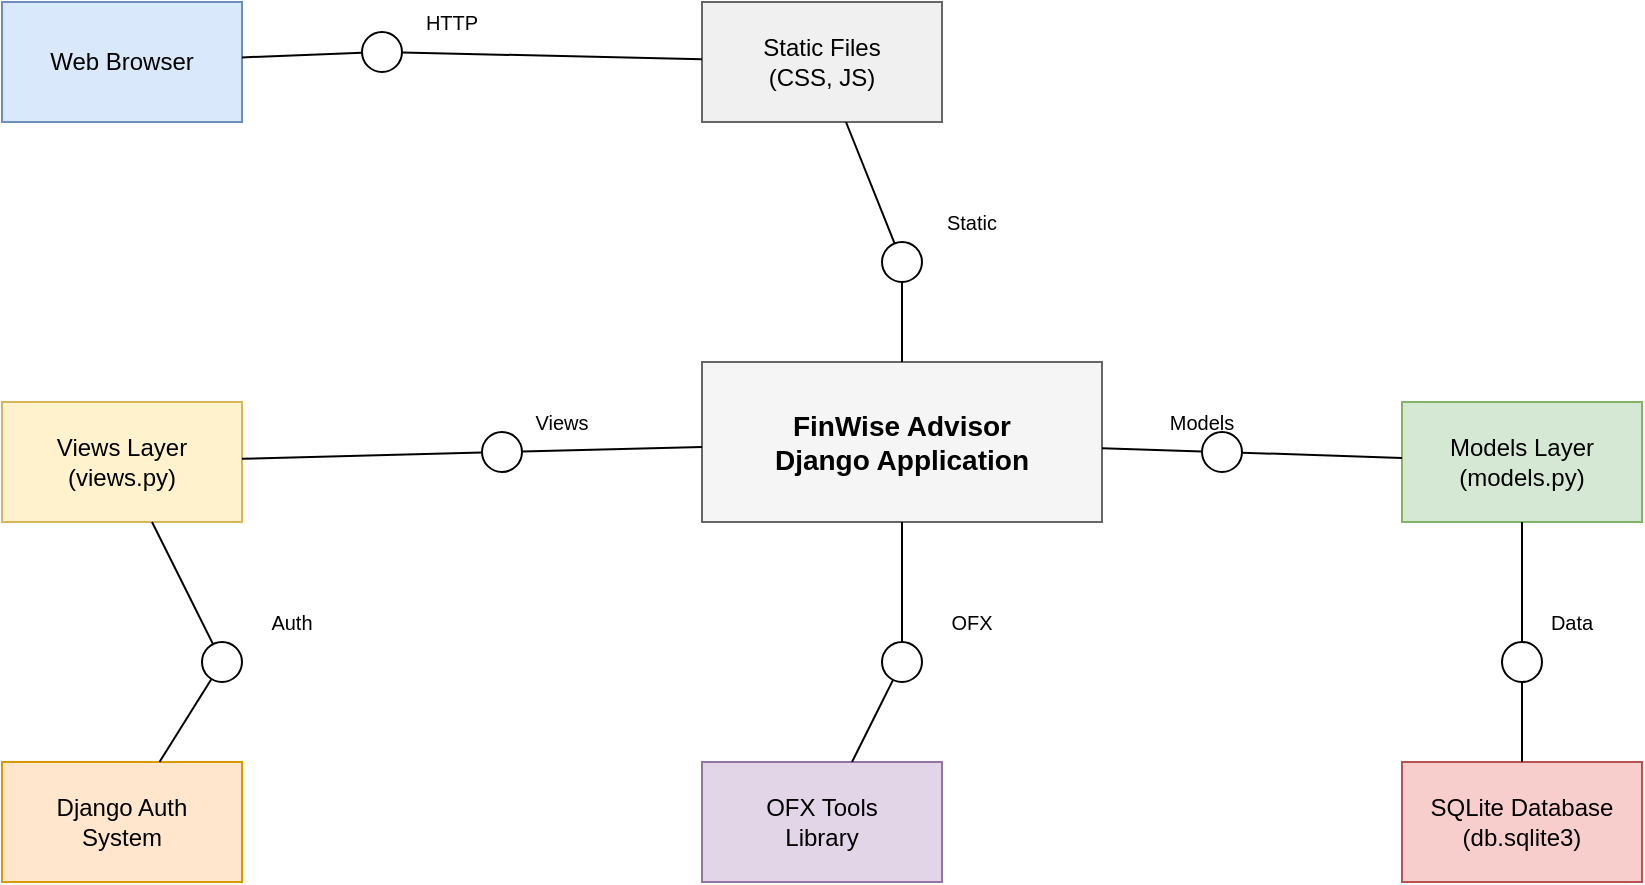 <mxfile version="22.0.0">
  <diagram name="Component Diagram" id="component-diagram">
    <mxGraphModel dx="1422" dy="800" grid="1" gridSize="10" guides="1" tooltips="1" connect="1" arrows="1" fold="1" page="1" pageScale="1" pageWidth="1169" pageHeight="827" math="0" shadow="0">
      <root>
        <mxCell id="0" />
        <mxCell id="1" parent="0" />
        
        <!-- Main Django Application -->
        <mxCell id="main-app" value="FinWise Advisor&#xa;Django Application" style="rounded=0;whiteSpace=wrap;html=1;fillColor=#f5f5f5;strokeColor=#666666;fontStyle=1;fontSize=14;" vertex="1" parent="1">
          <mxGeometry x="450" y="300" width="200" height="80" as="geometry" />
        </mxCell>
        
        <!-- Web Browser -->
        <mxCell id="browser" value="Web Browser" style="rounded=0;whiteSpace=wrap;html=1;fillColor=#dae8fc;strokeColor=#6c8ebf;" vertex="1" parent="1">
          <mxGeometry x="100" y="120" width="120" height="60" as="geometry" />
        </mxCell>
        
        <!-- Views Layer -->
        <mxCell id="views-layer" value="Views Layer&#xa;(views.py)" style="rounded=0;whiteSpace=wrap;html=1;fillColor=#fff2cc;strokeColor=#d6b656;" vertex="1" parent="1">
          <mxGeometry x="100" y="320" width="120" height="60" as="geometry" />
        </mxCell>
        
        <!-- Models Layer -->
        <mxCell id="models-layer" value="Models Layer&#xa;(models.py)" style="rounded=0;whiteSpace=wrap;html=1;fillColor=#d5e8d4;strokeColor=#82b366;" vertex="1" parent="1">
          <mxGeometry x="800" y="320" width="120" height="60" as="geometry" />
        </mxCell>
        
        <!-- Database -->
        <mxCell id="database" value="SQLite Database&#xa;(db.sqlite3)" style="rounded=0;whiteSpace=wrap;html=1;fillColor=#f8cecc;strokeColor=#b85450;" vertex="1" parent="1">
          <mxGeometry x="800" y="500" width="120" height="60" as="geometry" />
        </mxCell>
        
        <!-- External Library -->
        <mxCell id="ofxtools" value="OFX Tools&#xa;Library" style="rounded=0;whiteSpace=wrap;html=1;fillColor=#e1d5e7;strokeColor=#9673a6;" vertex="1" parent="1">
          <mxGeometry x="450" y="500" width="120" height="60" as="geometry" />
        </mxCell>
        
        <!-- Authentication System -->
        <mxCell id="auth-system" value="Django Auth&#xa;System" style="rounded=0;whiteSpace=wrap;html=1;fillColor=#ffe6cc;strokeColor=#d79b00;" vertex="1" parent="1">
          <mxGeometry x="100" y="500" width="120" height="60" as="geometry" />
        </mxCell>
        
        <!-- Static Files -->
        <mxCell id="static-files" value="Static Files&#xa;(CSS, JS)" style="rounded=0;whiteSpace=wrap;html=1;fillColor=#f0f0f0;strokeColor=#666666;" vertex="1" parent="1">
          <mxGeometry x="450" y="120" width="120" height="60" as="geometry" />
        </mxCell>
        
        <!-- Interface circles and connections -->
        <mxCell id="interface1" value="" style="ellipse;whiteSpace=wrap;html=1;aspect=fixed;fillColor=#ffffff;strokeColor=#000000;" vertex="1" parent="1">
          <mxGeometry x="280" y="135" width="20" height="20" as="geometry" />
        </mxCell>
        
        <mxCell id="interface2" value="" style="ellipse;whiteSpace=wrap;html=1;aspect=fixed;fillColor=#ffffff;strokeColor=#000000;" vertex="1" parent="1">
          <mxGeometry x="340" y="335" width="20" height="20" as="geometry" />
        </mxCell>
        
        <mxCell id="interface3" value="" style="ellipse;whiteSpace=wrap;html=1;aspect=fixed;fillColor=#ffffff;strokeColor=#000000;" vertex="1" parent="1">
          <mxGeometry x="700" y="335" width="20" height="20" as="geometry" />
        </mxCell>
        
        <mxCell id="interface4" value="" style="ellipse;whiteSpace=wrap;html=1;aspect=fixed;fillColor=#ffffff;strokeColor=#000000;" vertex="1" parent="1">
          <mxGeometry x="850" y="440" width="20" height="20" as="geometry" />
        </mxCell>
        
        <mxCell id="interface5" value="" style="ellipse;whiteSpace=wrap;html=1;aspect=fixed;fillColor=#ffffff;strokeColor=#000000;" vertex="1" parent="1">
          <mxGeometry x="540" y="440" width="20" height="20" as="geometry" />
        </mxCell>
        
        <mxCell id="interface6" value="" style="ellipse;whiteSpace=wrap;html=1;aspect=fixed;fillColor=#ffffff;strokeColor=#000000;" vertex="1" parent="1">
          <mxGeometry x="200" y="440" width="20" height="20" as="geometry" />
        </mxCell>
        
        <mxCell id="interface7" value="" style="ellipse;whiteSpace=wrap;html=1;aspect=fixed;fillColor=#ffffff;strokeColor=#000000;" vertex="1" parent="1">
          <mxGeometry x="540" y="240" width="20" height="20" as="geometry" />
        </mxCell>
        
        <!-- Connections -->
        <mxCell id="conn1" value="" style="endArrow=none;html=1;rounded=0;" edge="1" parent="1" source="browser" target="interface1">
          <mxGeometry width="50" height="50" relative="1" as="geometry">
            <mxPoint x="400" y="300" as="sourcePoint" />
            <mxPoint x="450" y="250" as="targetPoint" />
          </mxGeometry>
        </mxCell>
        
        <mxCell id="conn2" value="" style="endArrow=none;html=1;rounded=0;" edge="1" parent="1" source="interface1" target="static-files">
          <mxGeometry width="50" height="50" relative="1" as="geometry">
            <mxPoint x="400" y="300" as="sourcePoint" />
            <mxPoint x="450" y="250" as="targetPoint" />
          </mxGeometry>
        </mxCell>
        
        <mxCell id="conn3" value="" style="endArrow=none;html=1;rounded=0;" edge="1" parent="1" source="views-layer" target="interface2">
          <mxGeometry width="50" height="50" relative="1" as="geometry">
            <mxPoint x="400" y="300" as="sourcePoint" />
            <mxPoint x="450" y="250" as="targetPoint" />
          </mxGeometry>
        </mxCell>
        
        <mxCell id="conn4" value="" style="endArrow=none;html=1;rounded=0;" edge="1" parent="1" source="interface2" target="main-app">
          <mxGeometry width="50" height="50" relative="1" as="geometry">
            <mxPoint x="400" y="300" as="sourcePoint" />
            <mxPoint x="450" y="250" as="targetPoint" />
          </mxGeometry>
        </mxCell>
        
        <mxCell id="conn5" value="" style="endArrow=none;html=1;rounded=0;" edge="1" parent="1" source="main-app" target="interface3">
          <mxGeometry width="50" height="50" relative="1" as="geometry">
            <mxPoint x="400" y="300" as="sourcePoint" />
            <mxPoint x="450" y="250" as="targetPoint" />
          </mxGeometry>
        </mxCell>
        
        <mxCell id="conn6" value="" style="endArrow=none;html=1;rounded=0;" edge="1" parent="1" source="interface3" target="models-layer">
          <mxGeometry width="50" height="50" relative="1" as="geometry">
            <mxPoint x="400" y="300" as="sourcePoint" />
            <mxPoint x="450" y="250" as="targetPoint" />
          </mxGeometry>
        </mxCell>
        
        <mxCell id="conn7" value="" style="endArrow=none;html=1;rounded=0;" edge="1" parent="1" source="models-layer" target="interface4">
          <mxGeometry width="50" height="50" relative="1" as="geometry">
            <mxPoint x="400" y="300" as="sourcePoint" />
            <mxPoint x="450" y="250" as="targetPoint" />
          </mxGeometry>
        </mxCell>
        
        <mxCell id="conn8" value="" style="endArrow=none;html=1;rounded=0;" edge="1" parent="1" source="interface4" target="database">
          <mxGeometry width="50" height="50" relative="1" as="geometry">
            <mxPoint x="400" y="300" as="sourcePoint" />
            <mxPoint x="450" y="250" as="targetPoint" />
          </mxGeometry>
        </mxCell>
        
        <mxCell id="conn9" value="" style="endArrow=none;html=1;rounded=0;" edge="1" parent="1" source="main-app" target="interface5">
          <mxGeometry width="50" height="50" relative="1" as="geometry">
            <mxPoint x="400" y="300" as="sourcePoint" />
            <mxPoint x="450" y="250" as="targetPoint" />
          </mxGeometry>
        </mxCell>
        
        <mxCell id="conn10" value="" style="endArrow=none;html=1;rounded=0;" edge="1" parent="1" source="interface5" target="ofxtools">
          <mxGeometry width="50" height="50" relative="1" as="geometry">
            <mxPoint x="400" y="300" as="sourcePoint" />
            <mxPoint x="450" y="250" as="targetPoint" />
          </mxGeometry>
        </mxCell>
        
        <mxCell id="conn11" value="" style="endArrow=none;html=1;rounded=0;" edge="1" parent="1" source="views-layer" target="interface6">
          <mxGeometry width="50" height="50" relative="1" as="geometry">
            <mxPoint x="400" y="300" as="sourcePoint" />
            <mxPoint x="450" y="250" as="targetPoint" />
          </mxGeometry>
        </mxCell>
        
        <mxCell id="conn12" value="" style="endArrow=none;html=1;rounded=0;" edge="1" parent="1" source="interface6" target="auth-system">
          <mxGeometry width="50" height="50" relative="1" as="geometry">
            <mxPoint x="400" y="300" as="sourcePoint" />
            <mxPoint x="450" y="250" as="targetPoint" />
          </mxGeometry>
        </mxCell>
        
        <mxCell id="conn13" value="" style="endArrow=none;html=1;rounded=0;" edge="1" parent="1" source="static-files" target="interface7">
          <mxGeometry width="50" height="50" relative="1" as="geometry">
            <mxPoint x="400" y="300" as="sourcePoint" />
            <mxPoint x="450" y="250" as="targetPoint" />
          </mxGeometry>
        </mxCell>
        
        <mxCell id="conn14" value="" style="endArrow=none;html=1;rounded=0;" edge="1" parent="1" source="interface7" target="main-app">
          <mxGeometry width="50" height="50" relative="1" as="geometry">
            <mxPoint x="400" y="300" as="sourcePoint" />
            <mxPoint x="450" y="250" as="targetPoint" />
          </mxGeometry>
        </mxCell>
        
        <!-- Interface Labels -->
        <mxCell id="label1" value="HTTP" style="text;html=1;strokeColor=none;fillColor=none;align=center;verticalAlign=middle;whiteSpace=wrap;rounded=0;fontSize=10;" vertex="1" parent="1">
          <mxGeometry x="310" y="120" width="30" height="20" as="geometry" />
        </mxCell>
        
        <mxCell id="label2" value="Views" style="text;html=1;strokeColor=none;fillColor=none;align=center;verticalAlign=middle;whiteSpace=wrap;rounded=0;fontSize=10;" vertex="1" parent="1">
          <mxGeometry x="360" y="320" width="40" height="20" as="geometry" />
        </mxCell>
        
        <mxCell id="label3" value="Models" style="text;html=1;strokeColor=none;fillColor=none;align=center;verticalAlign=middle;whiteSpace=wrap;rounded=0;fontSize=10;" vertex="1" parent="1">
          <mxGeometry x="680" y="320" width="40" height="20" as="geometry" />
        </mxCell>
        
        <mxCell id="label4" value="Data" style="text;html=1;strokeColor=none;fillColor=none;align=center;verticalAlign=middle;whiteSpace=wrap;rounded=0;fontSize=10;" vertex="1" parent="1">
          <mxGeometry x="870" y="420" width="30" height="20" as="geometry" />
        </mxCell>
        
        <mxCell id="label5" value="OFX" style="text;html=1;strokeColor=none;fillColor=none;align=center;verticalAlign=middle;whiteSpace=wrap;rounded=0;fontSize=10;" vertex="1" parent="1">
          <mxGeometry x="570" y="420" width="30" height="20" as="geometry" />
        </mxCell>
        
        <mxCell id="label6" value="Auth" style="text;html=1;strokeColor=none;fillColor=none;align=center;verticalAlign=middle;whiteSpace=wrap;rounded=0;fontSize=10;" vertex="1" parent="1">
          <mxGeometry x="230" y="420" width="30" height="20" as="geometry" />
        </mxCell>
        
        <mxCell id="label7" value="Static" style="text;html=1;strokeColor=none;fillColor=none;align=center;verticalAlign=middle;whiteSpace=wrap;rounded=0;fontSize=10;" vertex="1" parent="1">
          <mxGeometry x="570" y="220" width="30" height="20" as="geometry" />
        </mxCell>
        
      </root>
    </mxGraphModel>
  </diagram>
</mxfile>